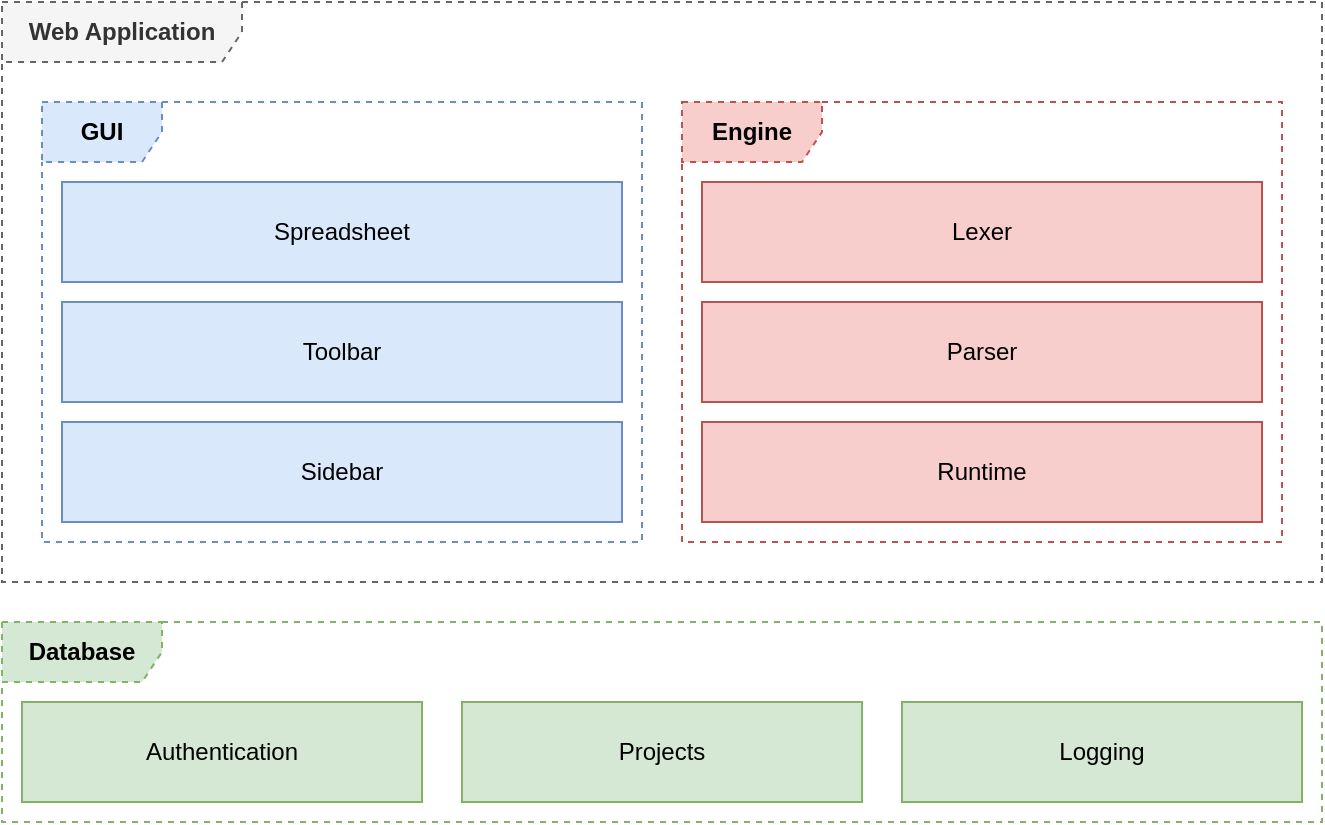 <mxfile version="28.2.5">
  <diagram name="Page-1" id="QjebGiVUjMqBRHSlyXt9">
    <mxGraphModel dx="1072" dy="729" grid="1" gridSize="10" guides="1" tooltips="1" connect="1" arrows="1" fold="1" page="1" pageScale="1" pageWidth="850" pageHeight="1100" math="0" shadow="0">
      <root>
        <mxCell id="0" />
        <mxCell id="1" parent="0" />
        <mxCell id="MN4AeiqkF9qyeQxKgwGj-1" value="&lt;b&gt;Web Application&lt;/b&gt;" style="shape=umlFrame;whiteSpace=wrap;html=1;pointerEvents=0;width=120;height=30;dashed=1;fillColor=#f5f5f5;strokeColor=#666666;fontColor=#333333;" vertex="1" parent="1">
          <mxGeometry x="50" y="40" width="660" height="290" as="geometry" />
        </mxCell>
        <mxCell id="MN4AeiqkF9qyeQxKgwGj-2" value="&lt;b&gt;GUI&lt;/b&gt;" style="shape=umlFrame;whiteSpace=wrap;html=1;pointerEvents=0;width=60;height=30;dashed=1;fillColor=#dae8fc;strokeColor=#6c8ebf;" vertex="1" parent="1">
          <mxGeometry x="70" y="90" width="300" height="220" as="geometry" />
        </mxCell>
        <mxCell id="MN4AeiqkF9qyeQxKgwGj-18" value="&lt;b&gt;Database&lt;/b&gt;" style="shape=umlFrame;whiteSpace=wrap;html=1;pointerEvents=0;width=80;height=30;dashed=1;fillColor=#d5e8d4;strokeColor=#82b366;" vertex="1" parent="1">
          <mxGeometry x="50" y="350" width="660" height="100" as="geometry" />
        </mxCell>
        <mxCell id="MN4AeiqkF9qyeQxKgwGj-31" value="&lt;b&gt;Engine&lt;/b&gt;" style="shape=umlFrame;whiteSpace=wrap;html=1;pointerEvents=0;width=70;height=30;dashed=1;fillColor=#f8cecc;strokeColor=#b85450;" vertex="1" parent="1">
          <mxGeometry x="390" y="90" width="300" height="220" as="geometry" />
        </mxCell>
        <mxCell id="MN4AeiqkF9qyeQxKgwGj-33" value="Spreadsheet" style="html=1;whiteSpace=wrap;fillColor=#dae8fc;strokeColor=#6c8ebf;" vertex="1" parent="1">
          <mxGeometry x="80" y="130" width="280" height="50" as="geometry" />
        </mxCell>
        <mxCell id="MN4AeiqkF9qyeQxKgwGj-34" value="Toolbar" style="html=1;whiteSpace=wrap;fillColor=#dae8fc;strokeColor=#6c8ebf;" vertex="1" parent="1">
          <mxGeometry x="80" y="190" width="280" height="50" as="geometry" />
        </mxCell>
        <mxCell id="MN4AeiqkF9qyeQxKgwGj-35" value="Sidebar" style="html=1;whiteSpace=wrap;fillColor=#dae8fc;strokeColor=#6c8ebf;" vertex="1" parent="1">
          <mxGeometry x="80" y="250" width="280" height="50" as="geometry" />
        </mxCell>
        <mxCell id="MN4AeiqkF9qyeQxKgwGj-36" value="Lexer" style="html=1;whiteSpace=wrap;fillColor=#f8cecc;strokeColor=#b85450;" vertex="1" parent="1">
          <mxGeometry x="400" y="130" width="280" height="50" as="geometry" />
        </mxCell>
        <mxCell id="MN4AeiqkF9qyeQxKgwGj-37" value="Parser" style="html=1;whiteSpace=wrap;fillColor=#f8cecc;strokeColor=#b85450;" vertex="1" parent="1">
          <mxGeometry x="400" y="190" width="280" height="50" as="geometry" />
        </mxCell>
        <mxCell id="MN4AeiqkF9qyeQxKgwGj-38" value="Runtime" style="html=1;whiteSpace=wrap;fillColor=#f8cecc;strokeColor=#b85450;" vertex="1" parent="1">
          <mxGeometry x="400" y="250" width="280" height="50" as="geometry" />
        </mxCell>
        <mxCell id="MN4AeiqkF9qyeQxKgwGj-39" value="Authentication" style="html=1;whiteSpace=wrap;fillColor=#d5e8d4;strokeColor=#82b366;" vertex="1" parent="1">
          <mxGeometry x="60" y="390" width="200" height="50" as="geometry" />
        </mxCell>
        <mxCell id="MN4AeiqkF9qyeQxKgwGj-42" value="Logging" style="html=1;whiteSpace=wrap;fillColor=#d5e8d4;strokeColor=#82b366;" vertex="1" parent="1">
          <mxGeometry x="500" y="390" width="200" height="50" as="geometry" />
        </mxCell>
        <mxCell id="MN4AeiqkF9qyeQxKgwGj-43" value="Projects" style="html=1;whiteSpace=wrap;fillColor=#d5e8d4;strokeColor=#82b366;" vertex="1" parent="1">
          <mxGeometry x="280" y="390" width="200" height="50" as="geometry" />
        </mxCell>
      </root>
    </mxGraphModel>
  </diagram>
</mxfile>
